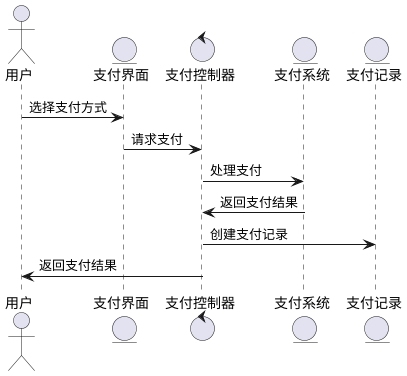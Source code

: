 @startuml
actor 用户
entity 支付界面
control 支付控制器
entity 支付系统
entity 支付记录

用户 -> 支付界面: 选择支付方式
支付界面 -> 支付控制器: 请求支付
支付控制器 -> 支付系统: 处理支付
支付系统 -> 支付控制器: 返回支付结果
支付控制器 -> 支付记录: 创建支付记录
支付控制器 -> 用户: 返回支付结果
@enduml
